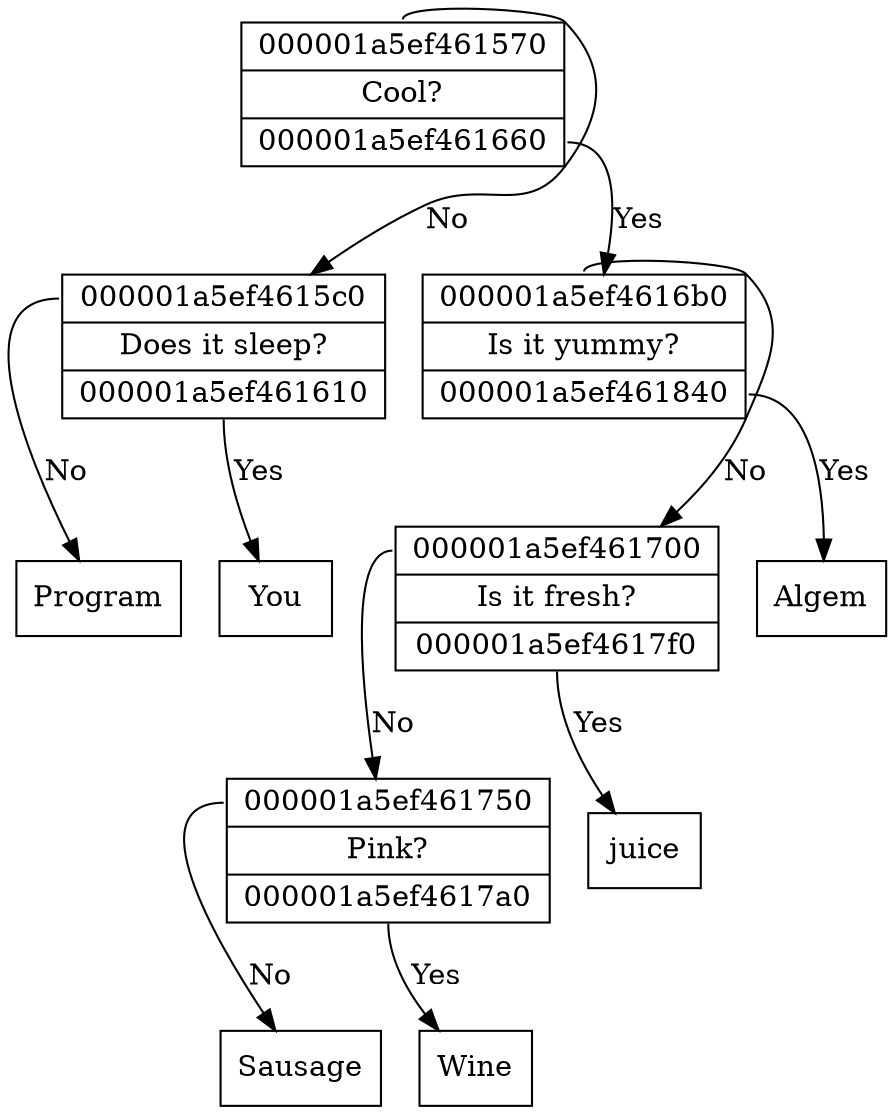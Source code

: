 digraph Tree {
	Node_000001a5ef461520 [shape="record", label="{ <left> 000001a5ef461570 | Cool? | <right> 000001a5ef461660 }"];
	Node_000001a5ef461520:<left> -> Node_000001a5ef461570 [label="No"];
	Node_000001a5ef461520:<right> -> Node_000001a5ef461660 [label="Yes"];
	Node_000001a5ef461660 [shape="record", label="{ <left> 000001a5ef4616b0 | Is it yummy? | <right> 000001a5ef461840 }"];
	Node_000001a5ef461660:<left> -> Node_000001a5ef4616b0 [label="No"];
	Node_000001a5ef461660:<right> -> Node_000001a5ef461840 [label="Yes"];
	Node_000001a5ef461840 [shape="record", label="{ Algem }"];
	Node_000001a5ef4616b0 [shape="record", label="{ <left> 000001a5ef461700 | Is it fresh? | <right> 000001a5ef4617f0 }"];
	Node_000001a5ef4616b0:<left> -> Node_000001a5ef461700 [label="No"];
	Node_000001a5ef4616b0:<right> -> Node_000001a5ef4617f0 [label="Yes"];
	Node_000001a5ef4617f0 [shape="record", label="{ juice }"];
	Node_000001a5ef461700 [shape="record", label="{ <left> 000001a5ef461750 | Pink? | <right> 000001a5ef4617a0 }"];
	Node_000001a5ef461700:<left> -> Node_000001a5ef461750 [label="No"];
	Node_000001a5ef461700:<right> -> Node_000001a5ef4617a0 [label="Yes"];
	Node_000001a5ef4617a0 [shape="record", label="{ Wine }"];
	Node_000001a5ef461750 [shape="record", label="{ Sausage }"];
	Node_000001a5ef461570 [shape="record", label="{ <left> 000001a5ef4615c0 | Does it sleep? | <right> 000001a5ef461610 }"];
	Node_000001a5ef461570:<left> -> Node_000001a5ef4615c0 [label="No"];
	Node_000001a5ef461570:<right> -> Node_000001a5ef461610 [label="Yes"];
	Node_000001a5ef461610 [shape="record", label="{ You }"];
	Node_000001a5ef4615c0 [shape="record", label="{ Program }"];
}
